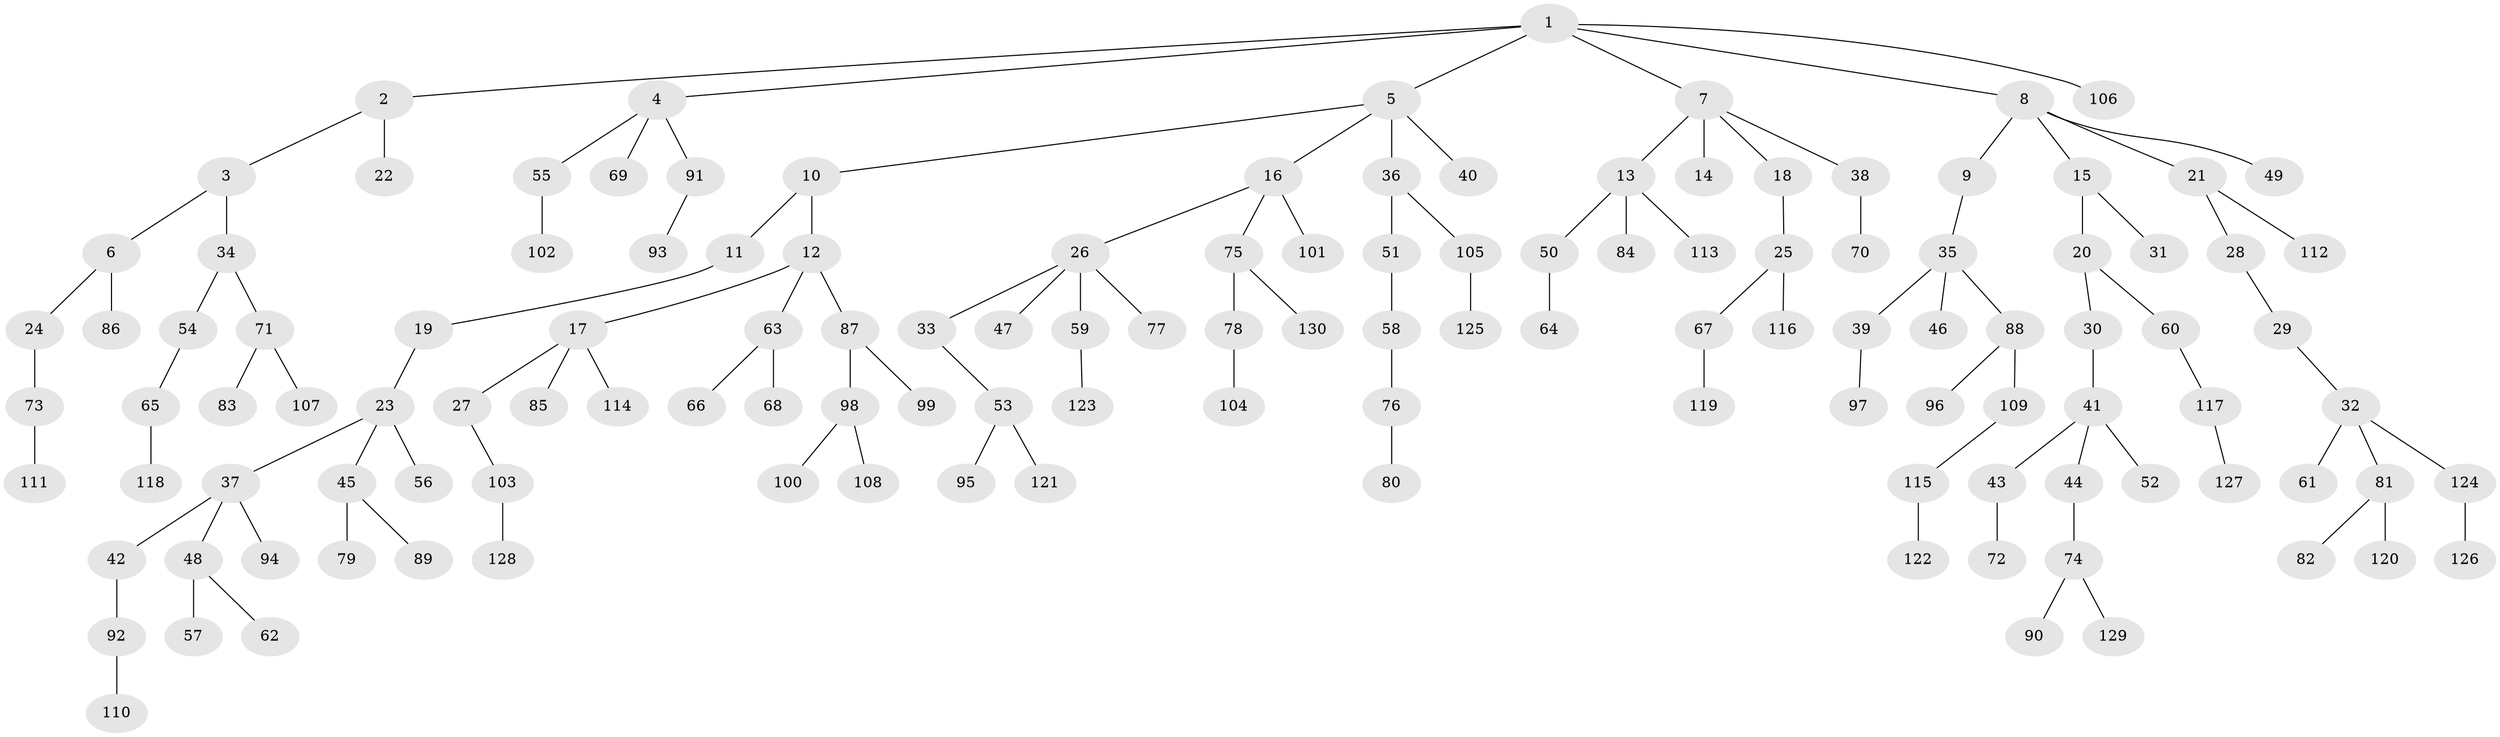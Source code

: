 // coarse degree distribution, {3: 0.16304347826086957, 2: 0.3804347826086957, 4: 0.07608695652173914, 1: 0.3695652173913043, 5: 0.010869565217391304}
// Generated by graph-tools (version 1.1) at 2025/37/03/04/25 23:37:21]
// undirected, 130 vertices, 129 edges
graph export_dot {
  node [color=gray90,style=filled];
  1;
  2;
  3;
  4;
  5;
  6;
  7;
  8;
  9;
  10;
  11;
  12;
  13;
  14;
  15;
  16;
  17;
  18;
  19;
  20;
  21;
  22;
  23;
  24;
  25;
  26;
  27;
  28;
  29;
  30;
  31;
  32;
  33;
  34;
  35;
  36;
  37;
  38;
  39;
  40;
  41;
  42;
  43;
  44;
  45;
  46;
  47;
  48;
  49;
  50;
  51;
  52;
  53;
  54;
  55;
  56;
  57;
  58;
  59;
  60;
  61;
  62;
  63;
  64;
  65;
  66;
  67;
  68;
  69;
  70;
  71;
  72;
  73;
  74;
  75;
  76;
  77;
  78;
  79;
  80;
  81;
  82;
  83;
  84;
  85;
  86;
  87;
  88;
  89;
  90;
  91;
  92;
  93;
  94;
  95;
  96;
  97;
  98;
  99;
  100;
  101;
  102;
  103;
  104;
  105;
  106;
  107;
  108;
  109;
  110;
  111;
  112;
  113;
  114;
  115;
  116;
  117;
  118;
  119;
  120;
  121;
  122;
  123;
  124;
  125;
  126;
  127;
  128;
  129;
  130;
  1 -- 2;
  1 -- 4;
  1 -- 5;
  1 -- 7;
  1 -- 8;
  1 -- 106;
  2 -- 3;
  2 -- 22;
  3 -- 6;
  3 -- 34;
  4 -- 55;
  4 -- 69;
  4 -- 91;
  5 -- 10;
  5 -- 16;
  5 -- 36;
  5 -- 40;
  6 -- 24;
  6 -- 86;
  7 -- 13;
  7 -- 14;
  7 -- 18;
  7 -- 38;
  8 -- 9;
  8 -- 15;
  8 -- 21;
  8 -- 49;
  9 -- 35;
  10 -- 11;
  10 -- 12;
  11 -- 19;
  12 -- 17;
  12 -- 63;
  12 -- 87;
  13 -- 50;
  13 -- 84;
  13 -- 113;
  15 -- 20;
  15 -- 31;
  16 -- 26;
  16 -- 75;
  16 -- 101;
  17 -- 27;
  17 -- 85;
  17 -- 114;
  18 -- 25;
  19 -- 23;
  20 -- 30;
  20 -- 60;
  21 -- 28;
  21 -- 112;
  23 -- 37;
  23 -- 45;
  23 -- 56;
  24 -- 73;
  25 -- 67;
  25 -- 116;
  26 -- 33;
  26 -- 47;
  26 -- 59;
  26 -- 77;
  27 -- 103;
  28 -- 29;
  29 -- 32;
  30 -- 41;
  32 -- 61;
  32 -- 81;
  32 -- 124;
  33 -- 53;
  34 -- 54;
  34 -- 71;
  35 -- 39;
  35 -- 46;
  35 -- 88;
  36 -- 51;
  36 -- 105;
  37 -- 42;
  37 -- 48;
  37 -- 94;
  38 -- 70;
  39 -- 97;
  41 -- 43;
  41 -- 44;
  41 -- 52;
  42 -- 92;
  43 -- 72;
  44 -- 74;
  45 -- 79;
  45 -- 89;
  48 -- 57;
  48 -- 62;
  50 -- 64;
  51 -- 58;
  53 -- 95;
  53 -- 121;
  54 -- 65;
  55 -- 102;
  58 -- 76;
  59 -- 123;
  60 -- 117;
  63 -- 66;
  63 -- 68;
  65 -- 118;
  67 -- 119;
  71 -- 83;
  71 -- 107;
  73 -- 111;
  74 -- 90;
  74 -- 129;
  75 -- 78;
  75 -- 130;
  76 -- 80;
  78 -- 104;
  81 -- 82;
  81 -- 120;
  87 -- 98;
  87 -- 99;
  88 -- 96;
  88 -- 109;
  91 -- 93;
  92 -- 110;
  98 -- 100;
  98 -- 108;
  103 -- 128;
  105 -- 125;
  109 -- 115;
  115 -- 122;
  117 -- 127;
  124 -- 126;
}
